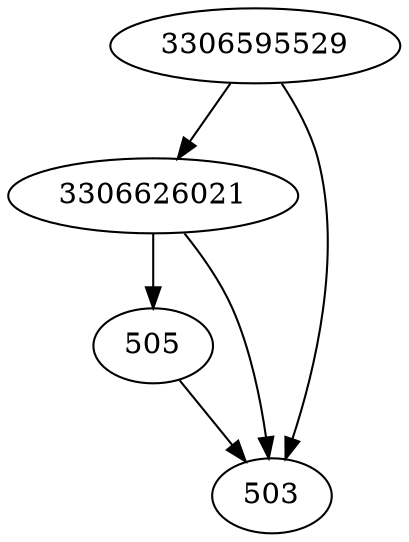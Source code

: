 strict digraph  {
3306595529;
3306626021;
505;
503;
3306595529 -> 503;
3306595529 -> 3306626021;
3306626021 -> 505;
3306626021 -> 503;
505 -> 503;
}
